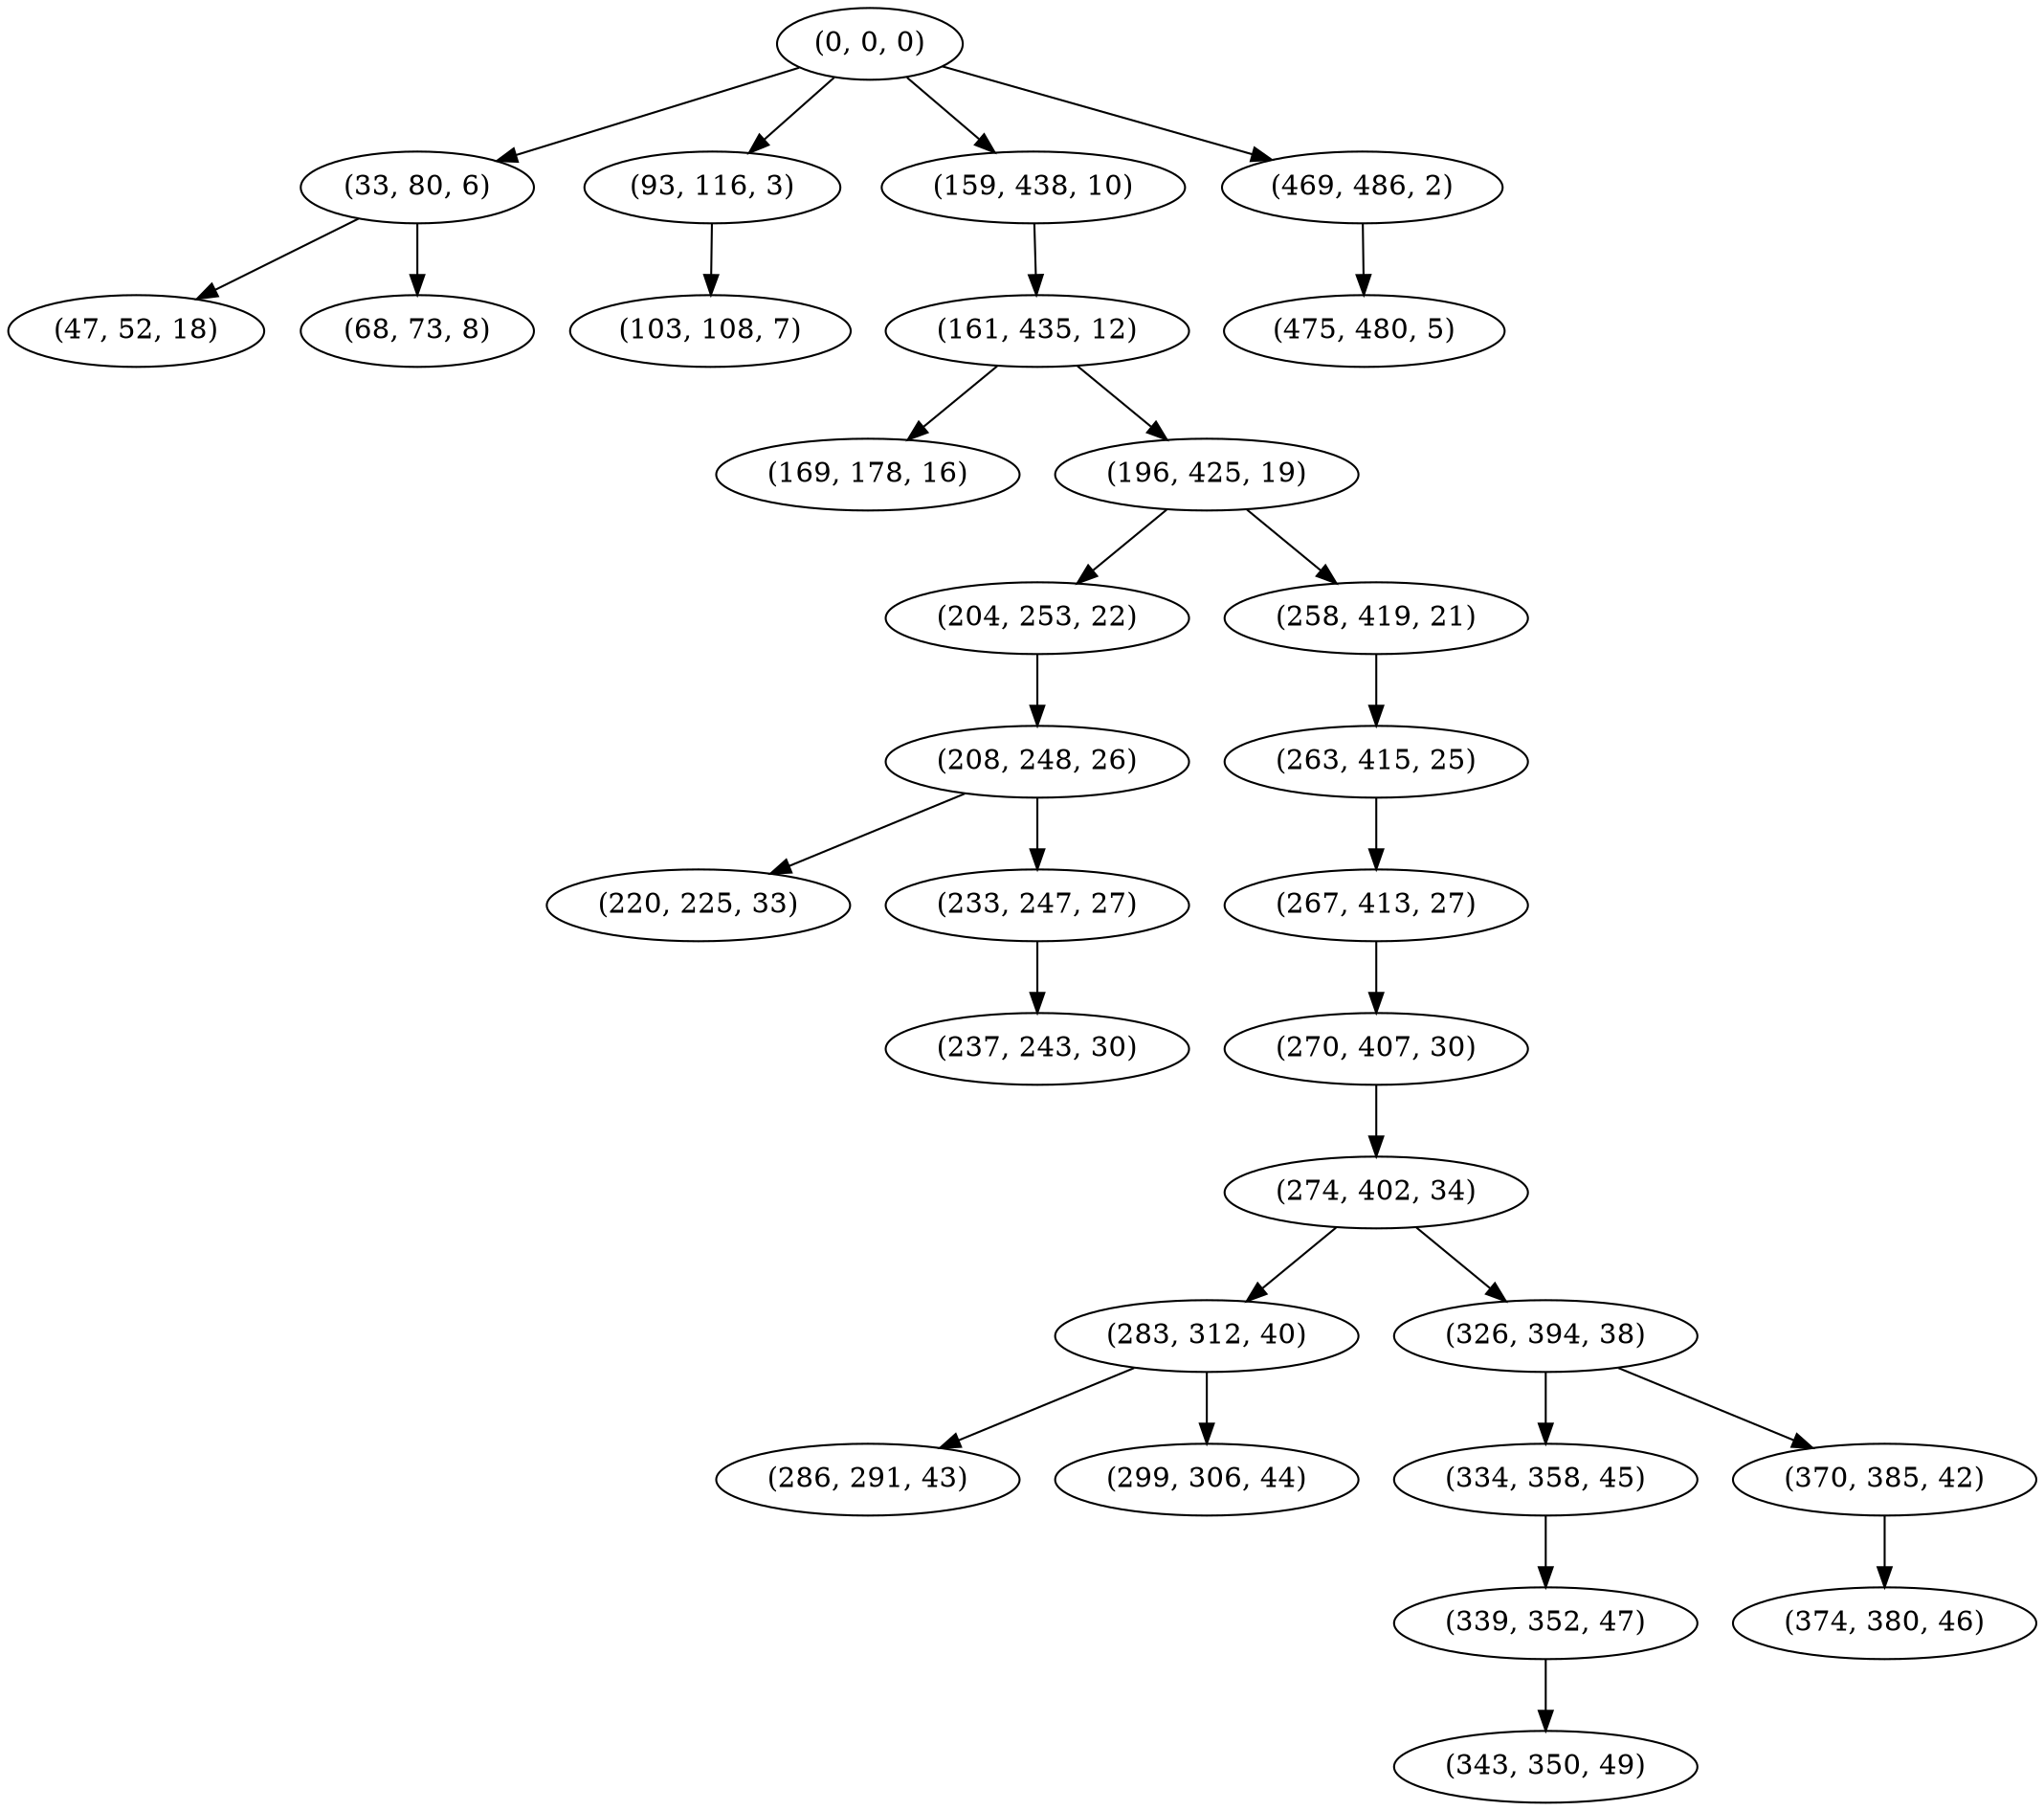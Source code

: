 digraph tree {
    "(0, 0, 0)";
    "(33, 80, 6)";
    "(47, 52, 18)";
    "(68, 73, 8)";
    "(93, 116, 3)";
    "(103, 108, 7)";
    "(159, 438, 10)";
    "(161, 435, 12)";
    "(169, 178, 16)";
    "(196, 425, 19)";
    "(204, 253, 22)";
    "(208, 248, 26)";
    "(220, 225, 33)";
    "(233, 247, 27)";
    "(237, 243, 30)";
    "(258, 419, 21)";
    "(263, 415, 25)";
    "(267, 413, 27)";
    "(270, 407, 30)";
    "(274, 402, 34)";
    "(283, 312, 40)";
    "(286, 291, 43)";
    "(299, 306, 44)";
    "(326, 394, 38)";
    "(334, 358, 45)";
    "(339, 352, 47)";
    "(343, 350, 49)";
    "(370, 385, 42)";
    "(374, 380, 46)";
    "(469, 486, 2)";
    "(475, 480, 5)";
    "(0, 0, 0)" -> "(33, 80, 6)";
    "(0, 0, 0)" -> "(93, 116, 3)";
    "(0, 0, 0)" -> "(159, 438, 10)";
    "(0, 0, 0)" -> "(469, 486, 2)";
    "(33, 80, 6)" -> "(47, 52, 18)";
    "(33, 80, 6)" -> "(68, 73, 8)";
    "(93, 116, 3)" -> "(103, 108, 7)";
    "(159, 438, 10)" -> "(161, 435, 12)";
    "(161, 435, 12)" -> "(169, 178, 16)";
    "(161, 435, 12)" -> "(196, 425, 19)";
    "(196, 425, 19)" -> "(204, 253, 22)";
    "(196, 425, 19)" -> "(258, 419, 21)";
    "(204, 253, 22)" -> "(208, 248, 26)";
    "(208, 248, 26)" -> "(220, 225, 33)";
    "(208, 248, 26)" -> "(233, 247, 27)";
    "(233, 247, 27)" -> "(237, 243, 30)";
    "(258, 419, 21)" -> "(263, 415, 25)";
    "(263, 415, 25)" -> "(267, 413, 27)";
    "(267, 413, 27)" -> "(270, 407, 30)";
    "(270, 407, 30)" -> "(274, 402, 34)";
    "(274, 402, 34)" -> "(283, 312, 40)";
    "(274, 402, 34)" -> "(326, 394, 38)";
    "(283, 312, 40)" -> "(286, 291, 43)";
    "(283, 312, 40)" -> "(299, 306, 44)";
    "(326, 394, 38)" -> "(334, 358, 45)";
    "(326, 394, 38)" -> "(370, 385, 42)";
    "(334, 358, 45)" -> "(339, 352, 47)";
    "(339, 352, 47)" -> "(343, 350, 49)";
    "(370, 385, 42)" -> "(374, 380, 46)";
    "(469, 486, 2)" -> "(475, 480, 5)";
}
